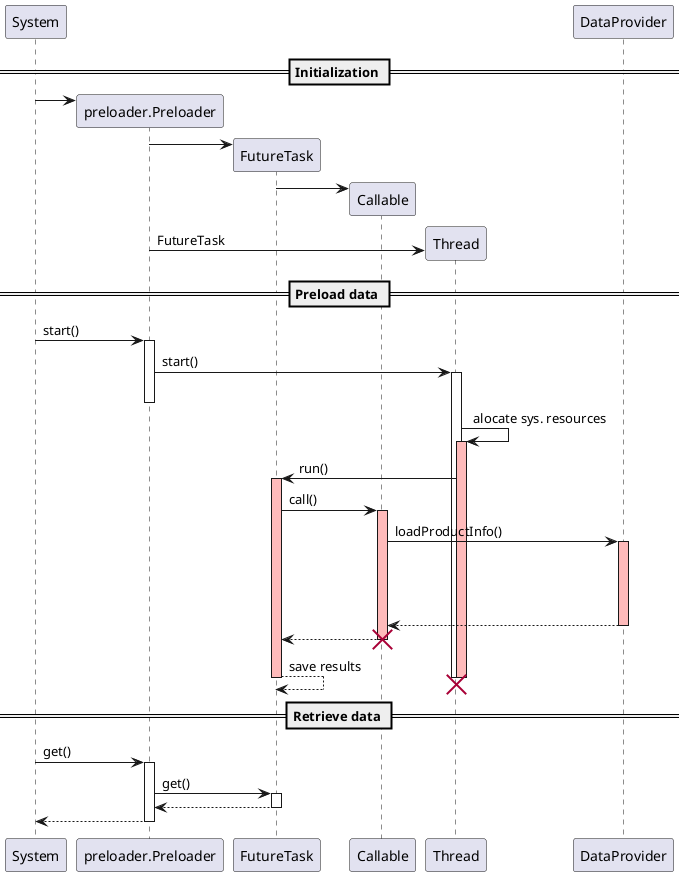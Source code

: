 @startuml

create System

== Initialization ==

create preloader.Preloader
System -> preloader.Preloader

create FutureTask
preloader.Preloader -> FutureTask

create Callable
FutureTask -> Callable

create Thread
preloader.Preloader -> Thread: FutureTask

== Preload data ==

System -> preloader.Preloader: start()
activate preloader.Preloader

preloader.Preloader -> Thread: start()
activate Thread
deactivate preloader.Preloader

Thread -> Thread: alocate sys. resources
activate Thread #FFBBBB

Thread -> FutureTask: run()
activate FutureTask #FFBBBB

FutureTask -> Callable: call()
activate Callable #FFBBBB

Callable -> DataProvider:loadProductInfo()
activate DataProvider #FFBBBB
||70||
DataProvider --> Callable
deactivate DataProvider

Callable --> FutureTask
destroy Callable

FutureTask --> FutureTask: save results

deactivate FutureTask
deactivate Thread
destroy Thread

== Retrieve data ==

System -> preloader.Preloader: get()
activate preloader.Preloader

preloader.Preloader -> FutureTask: get()
activate FutureTask

FutureTask --> preloader.Preloader
deactivate FutureTask

preloader.Preloader --> System
deactivate preloader.Preloader

@enduml